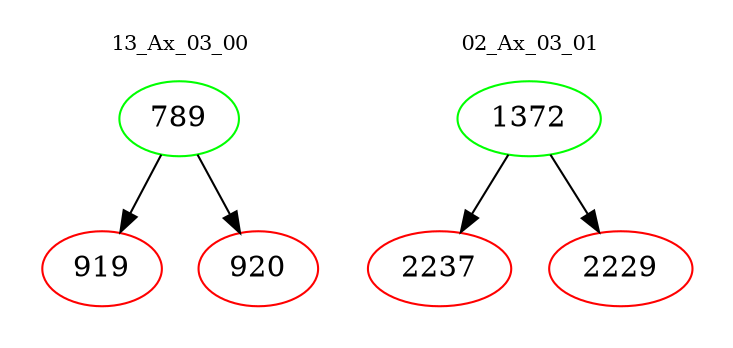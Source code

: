 digraph{
subgraph cluster_0 {
color = white
label = "13_Ax_03_00";
fontsize=10;
T0_789 [label="789", color="green"]
T0_789 -> T0_919 [color="black"]
T0_919 [label="919", color="red"]
T0_789 -> T0_920 [color="black"]
T0_920 [label="920", color="red"]
}
subgraph cluster_1 {
color = white
label = "02_Ax_03_01";
fontsize=10;
T1_1372 [label="1372", color="green"]
T1_1372 -> T1_2237 [color="black"]
T1_2237 [label="2237", color="red"]
T1_1372 -> T1_2229 [color="black"]
T1_2229 [label="2229", color="red"]
}
}
